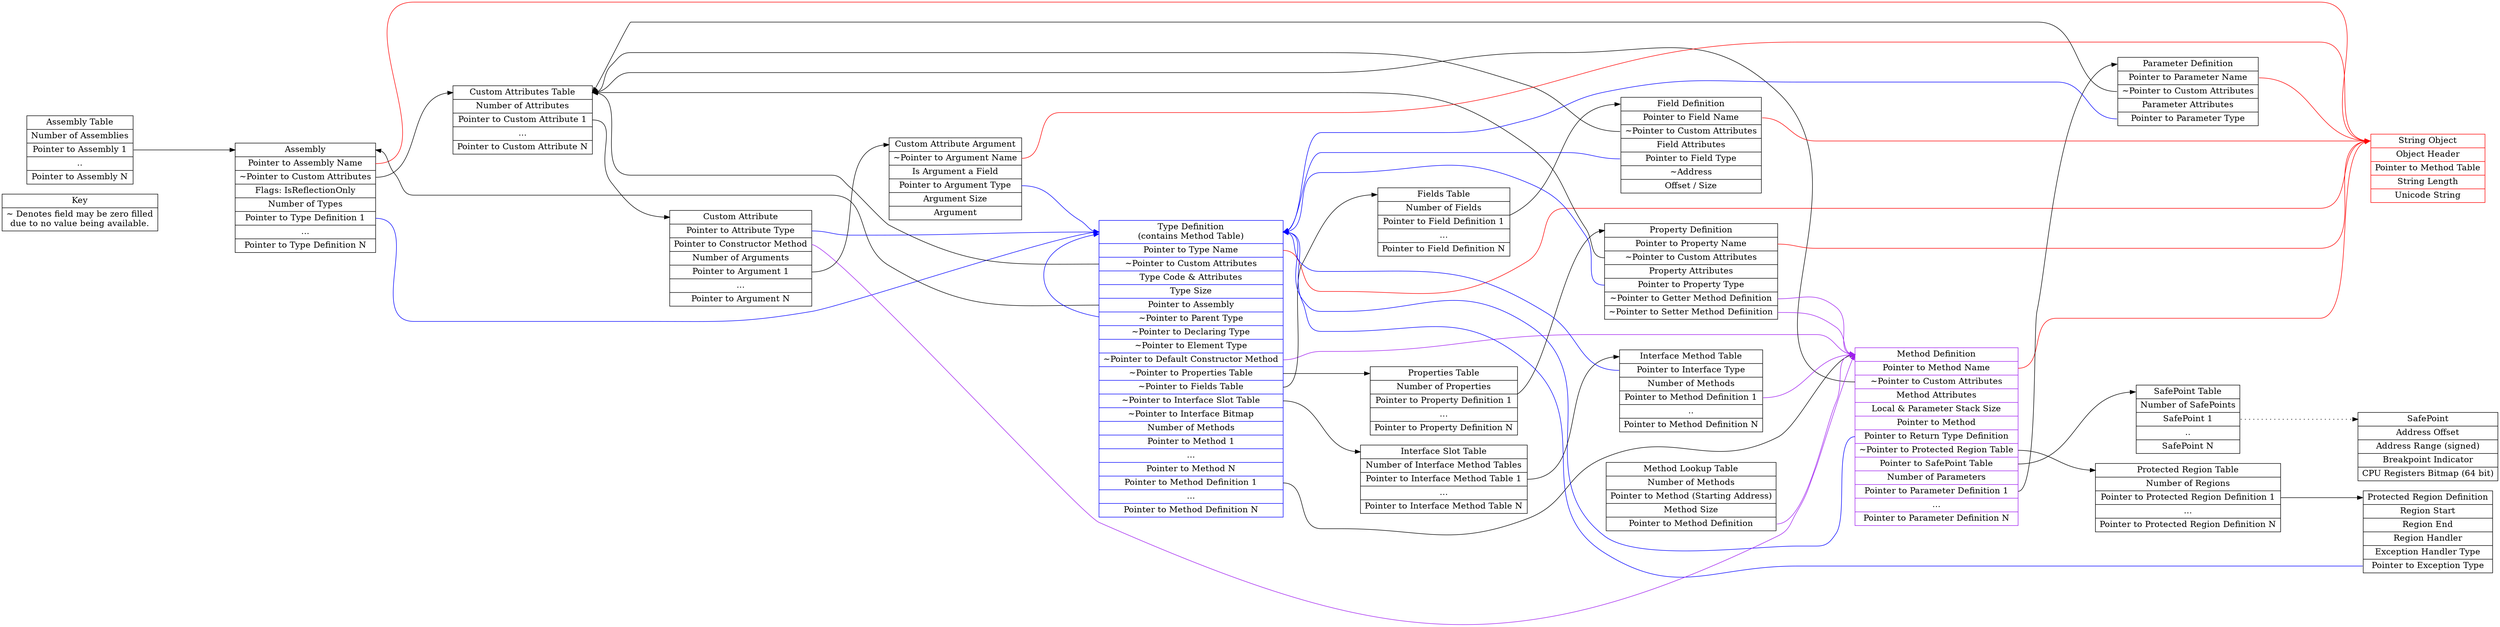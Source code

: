 digraph "MOSA Runtime Tables"
{

	graph [rankdir = "LR"];
	node [fontsize = "16" shape = "ellipse"];
	edge [minlen = "4"];

	"Key" [
		label = "<f0>Key|<f1>~ Denotes field may be zero filled\ndue to no value being available."
		shape = "record"
	];

	"NameString" [
		label = "<f0>String Object|<f1>Object Header|<f2>Pointer to Method Table|<f3>String Length|<f4>Unicode String"
		shape = "record"
		color = "red"
	];

	"AssemblyListTable" [
		label = "<f0>Assembly Table|<f1>Number of Assemblies|<f2>Pointer to Assembly 1|..|Pointer to Assembly N"
		shape = "record"
	];

	"AssemblyListTable":f2 -> "AssemblyDefinition":f0 [
		id = 0
	];

	"AssemblyDefinition" [
		label = "<f0>Assembly|<f1>Pointer to Assembly Name|<f2>~Pointer to Custom Attributes|<f3>Flags: IsReflectionOnly|<f4>Number of Types|<f5>Pointer to Type  Definition 1|...|Pointer to Type Definition N"
		shape = "record"
	];

	"AssemblyDefinition":f1 -> "NameString":f0 [
		id = 0
		color = "red"
	];

	"AssemblyDefinition":f2 -> "CustomAttributesTable":f0 [
		id = 0
	];

	"AssemblyDefinition":f5 -> "TypeDefinition":f0 [
		id = 0
		color = "blue"
	];

	"TypeDefinition" [
		label = "<f0>Type Definition\n(contains Method Table)|<f1>Pointer to Type Name|<f2>~Pointer to Custom Attributes|<f3>Type Code & Attributes|<f4>Type Size|<f5>Pointer to Assembly|<f6>~Pointer to Parent Type|<f7>~Pointer to Declaring Type|<f8>~Pointer to Element Type|<f9>~Pointer to Default Constructor Method|<f10>~Pointer to Properties Table|<f11>~Pointer to Fields Table|<f12>~Pointer to Interface Slot Table|<f13>~Pointer to Interface Bitmap|<f14>Number of Methods|<f15>Pointer to Method 1|...|Pointer to Method N|<f16>Pointer to Method Definition 1|...|Pointer to Method Definition N"
		shape = "record"
		color = "blue"
	];

	"TypeDefinition":f1 -> "NameString":f0 [
		id = 0
		color = "red"
	];

	"TypeDefinition":f2 -> "CustomAttributesTable":f0 [
		id = 0
	];

	"TypeDefinition":f5 -> "AssemblyDefinition":f0 [
		id = 0
	];

	"TypeDefinition":f6 -> "TypeDefinition":f0 [
		id = 0
		color = "blue"
	];

	"TypeDefinition":f9 -> "MethodDefinition":f0 [
		id = 0
		color = "purple"
	];

	"TypeDefinition":f10 -> "PropertiesTable":f0 [
		id = 0
	];

	"TypeDefinition":f11 -> "FieldsTable":f0 [
		id = 0
	];

	"TypeDefinition":f12 -> "InterfaceSlotTable":f0 [
		id = 0
	];

	"TypeDefinition":f16 -> "MethodDefinition":f0 [
		id = 0
	];

	"FieldsTable" [
	label = "<f0>Fields Table|<f1>Number of Fields|<f1>Pointer to Field Definition 1|...|Pointer to Field Definition N"
	shape = "record"
	];

	"FieldsTable":f2 -> "FieldDefinition":f0 [
		id = 0
	];

	"FieldDefinition" [
		label = "<f0>Field Definition|<f1>Pointer to Field Name|<f2>~Pointer to Custom Attributes|<f3>Field Attributes|<f4>Pointer to Field Type|<f5>~Address|<f6>Offset / Size"
		shape = "record"
	];

	"FieldDefinition":f1 -> "NameString":f0 [
		id = 0
		color = "red"
	];

	"FieldDefinition":f2 -> "CustomAttributesTable":f0 [
		id = 0
	];

	"FieldDefinition":f4 -> "TypeDefinition":f0 [
		id = 0
		color = "blue"
	];

	"PropertiesTable" [
		label = "<f0>Properties Table|<f1>Number of Properties|<f1>Pointer to Property Definition 1|...|Pointer to Property Definition N"
		shape = "record"
	];

	"PropertiesTable":f2 -> "PropertyDefinition":f0 [
		id = 0
	];

	"PropertyDefinition" [
		label = "<f0>Property Definition|<f1>Pointer to Property Name|<f2>~Pointer to Custom Attributes|<f3>Property Attributes|<f4>Pointer to Property Type|<f5>~Pointer to Getter Method Definition|<f6>~Pointer to Setter Method Defiinition"
		shape = "record"
	];

	"PropertyDefinition":f1 -> "NameString":f0 [
		id = 0
		color = "red"
	];

	"PropertyDefinition":f2 -> "CustomAttributesTable":f0 [
		id = 0
	];

	"PropertyDefinition":f4 -> "TypeDefinition":f0 [
		id = 0
		color = "blue"
	];

	"PropertyDefinition":f5 -> "MethodDefinition":f0 [
		id = 0
		color = "purple"
	];

	"PropertyDefinition":f6 -> "MethodDefinition":f0 [
		id = 0
		color = "purple"
	];

	"MethodLookupTable" [
		label = "<f0>Method Lookup Table|Number of Methods|<f1>Pointer to Method (Starting Address)|<f2>Method Size|<f3>Pointer to Method Definition"
		shape = "record"
	];

	"MethodLookupTable":f3 -> "MethodDefinition":f0 [
		id = 0
		color = "purple"
	];

	"ProtectedRegionTable" [
		label = "<f0>Protected Region Table|<f1>Number of Regions|<f2>Pointer to Protected Region Definition 1|...|Pointer to Protected Region Definition N"
		shape = "record"
	];

	"ProtectedRegionTable":f2 -> "ProtectedRegionDefinition":f0 [
		id = 0
	];

	"ProtectedRegionDefinition" [
		label = "<f0>Protected Region Definition|<f1>Region Start|<f2>Region End|<f3>Region Handler|<f4>Exception Handler Type|<f5>Pointer to Exception Type"
		shape = "record"
	];

	"ProtectedRegionDefinition":f5 -> "TypeDefinition":f0 [
		id = 0
		color = "blue"
	];

	"InterfaceSlotTable" [
		label = "<f0>Interface Slot Table|<f1>Number of Interface Method Tables|<f2>Pointer to Interface Method Table 1|...|Pointer to Interface Method Table N"
		shape = "record"
	];

	"InterfaceSlotTable":f2 -> "InterfaceMethodTable":f0 [
		id = 0
	];

	"InterfaceMethodTable" [
		label = "<f0>Interface Method Table|<f1>Pointer to Interface Type|<f2>Number of Methods|<f3>Pointer to Method Definition 1|..|Pointer to Method Definition N"
		shape = "record"
	];

	"InterfaceMethodTable":f1 -> "TypeDefinition":f0 [
		id = 0
		color = "blue"
	];

	"InterfaceMethodTable":f3 -> "MethodDefinition":f0 [
		id = 0
		color = "purple"
	];

	"MethodDefinition" [
		label = "<f0>Method Definition|<f1>Pointer to Method Name|<f2>~Pointer to Custom Attributes|<f3>Method Attributes|<f4>Local & Parameter Stack Size|<f5>Pointer to Method|<f6>Pointer to Return Type Definition|<f7>~Pointer to Protected Region Table|<f8>Pointer to SafePoint Table|<f9>Number of Parameters|<f10>Pointer to Parameter Definition 1|...|Pointer to Parameter Definition N"
		shape = "record"
		color = "purple"
	];

	"MethodDefinition":f7 -> "ProtectedRegionTable":f0 [
		id = 0
	];

	"MethodDefinition":f1 -> "NameString":f0 [
		id = 0
		color = "red"
	];

	"MethodDefinition":f2 -> "CustomAttributesTable":f0 [
		id = 0
	];

	"MethodDefinition":f6 -> "TypeDefinition":f0 [
		id = 0
		color = "blue"
	];

	"MethodDefinition":f8 -> "SafePointTable":f0 [
		id = 0
	];

	"MethodDefinition":f10 -> "ParameterDefinition":f0 [
		id = 0
	];

	"ParameterDefinition" [
		label = "<f0>Parameter Definition|<f1>Pointer to Parameter Name|<f2>~Pointer to Custom Attributes|<f3>Parameter Attributes|<f4>Pointer to Parameter Type"
		shape = "record"
	];

	"ParameterDefinition":f1 -> "NameString":f0 [
		id = 0
		color = "red"
		];

	"ParameterDefinition":f2 -> "CustomAttributesTable":f0 [
		id = 0
	];

	"ParameterDefinition":f4 -> "TypeDefinition":f0 [
		id = 0
		color = "blue"
	];

	"SafePointTable" [
		label = "<f0>SafePoint Table|<f1>Number of SafePoints|<f2>SafePoint 1|..|SafePoint N"
		shape = "record"
	];
	
	"SafePoint" [
		label = "<f0>SafePoint|<f1>Address Offset|<f2>Address Range (signed)|<f3>Breakpoint Indicator|<f4>CPU Registers Bitmap (64 bit)"
		shape = "record"
	];
	
	"SafePointTable":f2 -> "SafePoint":f0 [
		id = 0
		style = "dotted"
	];

	"CustomAttributesTable" [
		label = "<f0>Custom Attributes Table|<f1>Number of Attributes|<f2>Pointer to Custom Attribute 1|...|Pointer to Custom Attribute N"
		shape = "record"
	];

	"CustomAttributesTable":f2 -> "CustomAttribute":f0 [
		id = 0
	];

	"CustomAttribute" [
		label = "<f0>Custom Attribute|<f1>Pointer to Attribute Type|<f2>Pointer to Constructor Method|<f3>Number of Arguments|<f4>Pointer to Argument 1|...|Pointer to Argument N"
		shape = "record"
	];

	"CustomAttribute":f1 -> "TypeDefinition":f0 [
		id = 0
		color = "blue"
	];

	"CustomAttribute":f2 -> "MethodDefinition":f0 [
		id = 0
		color = "purple"
	];

	"CustomAttribute":f4 -> "CustomAttributeArgument":f0 [
		id = 0
	];

	"CustomAttributeArgument" [
		label = "<f0>Custom Attribute Argument|<f1>~Pointer to Argument Name|<f2>Is Argument a Field|<f3>Pointer to Argument Type|<f4>Argument Size|<f3>Argument"
		shape = "record"
	];

	"CustomAttributeArgument":f1 -> "NameString":f0 [
		id = 0
		color = "red"
	];

	"CustomAttributeArgument":f3 -> "TypeDefinition":f0 [
		id = 0
		color = "blue"
	];

}
